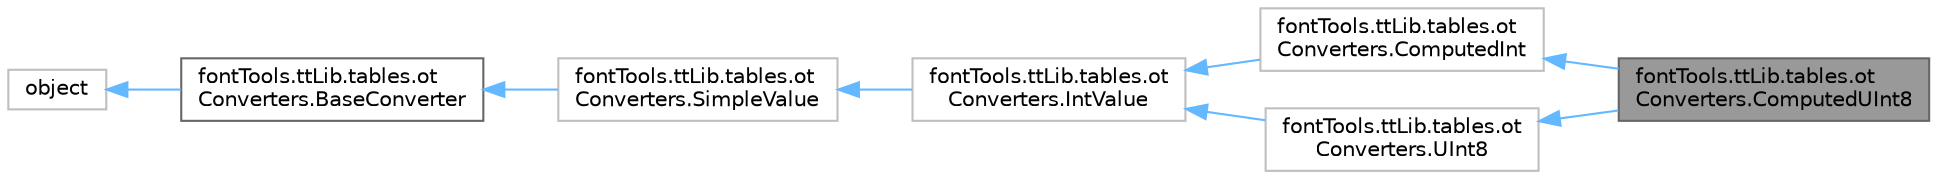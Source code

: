 digraph "fontTools.ttLib.tables.otConverters.ComputedUInt8"
{
 // LATEX_PDF_SIZE
  bgcolor="transparent";
  edge [fontname=Helvetica,fontsize=10,labelfontname=Helvetica,labelfontsize=10];
  node [fontname=Helvetica,fontsize=10,shape=box,height=0.2,width=0.4];
  rankdir="LR";
  Node1 [id="Node000001",label="fontTools.ttLib.tables.ot\lConverters.ComputedUInt8",height=0.2,width=0.4,color="gray40", fillcolor="grey60", style="filled", fontcolor="black",tooltip=" "];
  Node2 -> Node1 [id="edge8_Node000001_Node000002",dir="back",color="steelblue1",style="solid",tooltip=" "];
  Node2 [id="Node000002",label="fontTools.ttLib.tables.ot\lConverters.ComputedInt",height=0.2,width=0.4,color="grey75", fillcolor="white", style="filled",URL="$d0/d69/classfontTools_1_1ttLib_1_1tables_1_1otConverters_1_1ComputedInt.html",tooltip=" "];
  Node3 -> Node2 [id="edge9_Node000002_Node000003",dir="back",color="steelblue1",style="solid",tooltip=" "];
  Node3 [id="Node000003",label="fontTools.ttLib.tables.ot\lConverters.IntValue",height=0.2,width=0.4,color="grey75", fillcolor="white", style="filled",URL="$d6/d14/classfontTools_1_1ttLib_1_1tables_1_1otConverters_1_1IntValue.html",tooltip=" "];
  Node4 -> Node3 [id="edge10_Node000003_Node000004",dir="back",color="steelblue1",style="solid",tooltip=" "];
  Node4 [id="Node000004",label="fontTools.ttLib.tables.ot\lConverters.SimpleValue",height=0.2,width=0.4,color="grey75", fillcolor="white", style="filled",URL="$d6/db5/classfontTools_1_1ttLib_1_1tables_1_1otConverters_1_1SimpleValue.html",tooltip=" "];
  Node5 -> Node4 [id="edge11_Node000004_Node000005",dir="back",color="steelblue1",style="solid",tooltip=" "];
  Node5 [id="Node000005",label="fontTools.ttLib.tables.ot\lConverters.BaseConverter",height=0.2,width=0.4,color="gray40", fillcolor="white", style="filled",URL="$d8/de5/classfontTools_1_1ttLib_1_1tables_1_1otConverters_1_1BaseConverter.html",tooltip=" "];
  Node6 -> Node5 [id="edge12_Node000005_Node000006",dir="back",color="steelblue1",style="solid",tooltip=" "];
  Node6 [id="Node000006",label="object",height=0.2,width=0.4,color="grey75", fillcolor="white", style="filled",tooltip=" "];
  Node7 -> Node1 [id="edge13_Node000001_Node000007",dir="back",color="steelblue1",style="solid",tooltip=" "];
  Node7 [id="Node000007",label="fontTools.ttLib.tables.ot\lConverters.UInt8",height=0.2,width=0.4,color="grey75", fillcolor="white", style="filled",URL="$d6/d1d/classfontTools_1_1ttLib_1_1tables_1_1otConverters_1_1UInt8.html",tooltip=" "];
  Node3 -> Node7 [id="edge14_Node000007_Node000003",dir="back",color="steelblue1",style="solid",tooltip=" "];
}
